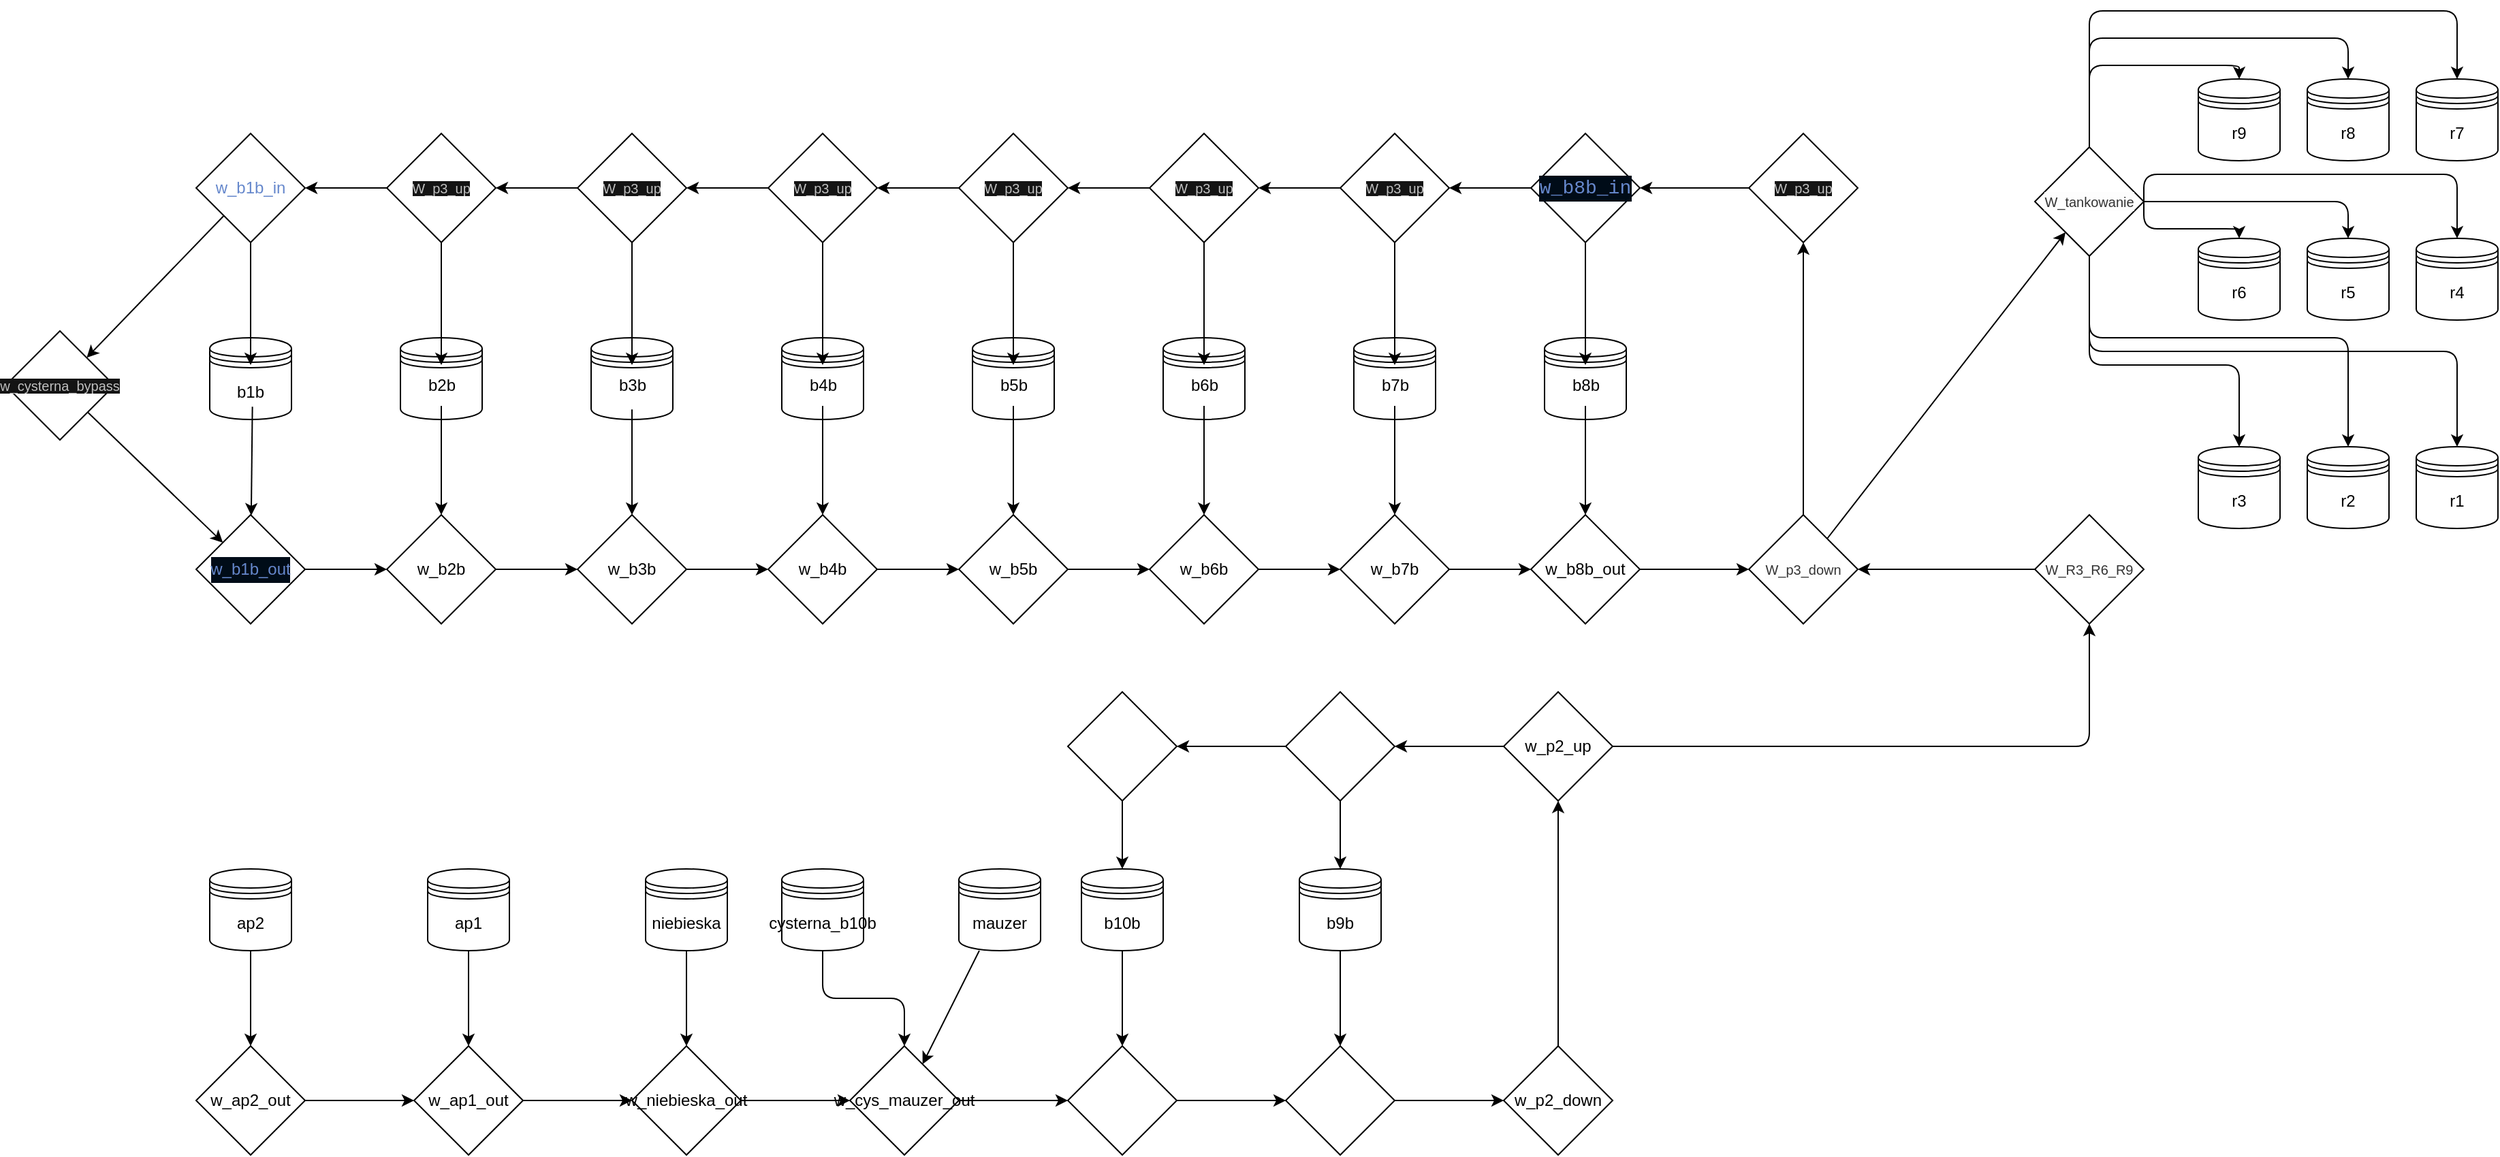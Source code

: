 <mxfile>
    <diagram id="aUfeEN6orobTdURWyKp8" name="strefa_brudna_apollo">
        <mxGraphModel dx="794" dy="424" grid="1" gridSize="10" guides="1" tooltips="1" connect="1" arrows="1" fold="1" page="1" pageScale="1" pageWidth="1920" pageHeight="1200" math="0" shadow="0">
            <root>
                <mxCell id="0"/>
                <mxCell id="1" parent="0"/>
                <mxCell id="37" value="b1b" style="shape=datastore;whiteSpace=wrap;html=1;" parent="1" vertex="1">
                    <mxGeometry x="184" y="300" width="60" height="60" as="geometry"/>
                </mxCell>
                <mxCell id="201" value="" style="edgeStyle=none;html=1;" parent="1" source="38" target="40" edge="1">
                    <mxGeometry relative="1" as="geometry"/>
                </mxCell>
                <mxCell id="38" value="&lt;div style=&quot;line-height: 19px; color: rgb(102, 136, 204); background-color: rgb(0, 12, 24);&quot;&gt;&lt;span style=&quot;color: rgb(102, 136, 204);&quot;&gt;w_b1b_out&lt;/span&gt;&lt;/div&gt;" style="rhombus;whiteSpace=wrap;html=1;" parent="1" vertex="1">
                    <mxGeometry x="174" y="430" width="80" height="80" as="geometry"/>
                </mxCell>
                <mxCell id="68" value="" style="edgeStyle=none;html=1;" parent="1" source="40" target="67" edge="1">
                    <mxGeometry relative="1" as="geometry"/>
                </mxCell>
                <mxCell id="40" value="w_b2b" style="rhombus;whiteSpace=wrap;html=1;" parent="1" vertex="1">
                    <mxGeometry x="314" y="430" width="80" height="80" as="geometry"/>
                </mxCell>
                <mxCell id="42" value="" style="shape=datastore;whiteSpace=wrap;html=1;" parent="1" vertex="1">
                    <mxGeometry x="324" y="300" width="60" height="60" as="geometry"/>
                </mxCell>
                <mxCell id="44" value="" style="shape=datastore;whiteSpace=wrap;html=1;" parent="1" vertex="1">
                    <mxGeometry x="464" y="300" width="60" height="60" as="geometry"/>
                </mxCell>
                <mxCell id="46" value="" style="shape=datastore;whiteSpace=wrap;html=1;" parent="1" vertex="1">
                    <mxGeometry x="604" y="300" width="60" height="60" as="geometry"/>
                </mxCell>
                <mxCell id="48" value="" style="shape=datastore;whiteSpace=wrap;html=1;" parent="1" vertex="1">
                    <mxGeometry x="744" y="300" width="60" height="60" as="geometry"/>
                </mxCell>
                <mxCell id="50" value="" style="shape=datastore;whiteSpace=wrap;html=1;" parent="1" vertex="1">
                    <mxGeometry x="884" y="300" width="60" height="60" as="geometry"/>
                </mxCell>
                <mxCell id="52" value="" style="shape=datastore;whiteSpace=wrap;html=1;" parent="1" vertex="1">
                    <mxGeometry x="1024" y="300" width="60" height="60" as="geometry"/>
                </mxCell>
                <mxCell id="54" value="" style="shape=datastore;whiteSpace=wrap;html=1;" parent="1" vertex="1">
                    <mxGeometry x="1164" y="300" width="60" height="60" as="geometry"/>
                </mxCell>
                <mxCell id="71" value="" style="edgeStyle=none;html=1;" parent="1" source="60" target="40" edge="1">
                    <mxGeometry relative="1" as="geometry"/>
                </mxCell>
                <mxCell id="60" value="b2b" style="text;html=1;align=center;verticalAlign=middle;resizable=0;points=[];autosize=1;strokeColor=none;fillColor=none;" parent="1" vertex="1">
                    <mxGeometry x="334" y="320" width="40" height="30" as="geometry"/>
                </mxCell>
                <mxCell id="79" value="" style="edgeStyle=none;html=1;" parent="1" source="61" target="78" edge="1">
                    <mxGeometry relative="1" as="geometry"/>
                </mxCell>
                <mxCell id="61" value="b7b" style="text;html=1;align=center;verticalAlign=middle;resizable=0;points=[];autosize=1;strokeColor=none;fillColor=none;" parent="1" vertex="1">
                    <mxGeometry x="1034" y="320" width="40" height="30" as="geometry"/>
                </mxCell>
                <mxCell id="77" value="" style="edgeStyle=none;html=1;" parent="1" source="62" target="76" edge="1">
                    <mxGeometry relative="1" as="geometry"/>
                </mxCell>
                <mxCell id="62" value="b6b" style="text;html=1;align=center;verticalAlign=middle;resizable=0;points=[];autosize=1;strokeColor=none;fillColor=none;" parent="1" vertex="1">
                    <mxGeometry x="894" y="320" width="40" height="30" as="geometry"/>
                </mxCell>
                <mxCell id="75" value="" style="edgeStyle=none;html=1;" parent="1" source="63" target="74" edge="1">
                    <mxGeometry relative="1" as="geometry"/>
                </mxCell>
                <mxCell id="63" value="b5b" style="text;html=1;align=center;verticalAlign=middle;resizable=0;points=[];autosize=1;strokeColor=none;fillColor=none;" parent="1" vertex="1">
                    <mxGeometry x="754" y="320" width="40" height="30" as="geometry"/>
                </mxCell>
                <mxCell id="73" value="" style="edgeStyle=none;html=1;" parent="1" source="64" target="69" edge="1">
                    <mxGeometry relative="1" as="geometry"/>
                </mxCell>
                <mxCell id="64" value="b4b" style="text;html=1;align=center;verticalAlign=middle;resizable=0;points=[];autosize=1;strokeColor=none;fillColor=none;" parent="1" vertex="1">
                    <mxGeometry x="614" y="320" width="40" height="30" as="geometry"/>
                </mxCell>
                <mxCell id="65" value="b3b" style="text;html=1;align=center;verticalAlign=middle;resizable=0;points=[];autosize=1;strokeColor=none;fillColor=none;" parent="1" vertex="1">
                    <mxGeometry x="474" y="320" width="40" height="30" as="geometry"/>
                </mxCell>
                <mxCell id="81" value="" style="edgeStyle=none;html=1;" parent="1" source="66" target="80" edge="1">
                    <mxGeometry relative="1" as="geometry"/>
                </mxCell>
                <mxCell id="66" value="b8b" style="text;html=1;align=center;verticalAlign=middle;resizable=0;points=[];autosize=1;strokeColor=none;fillColor=none;" parent="1" vertex="1">
                    <mxGeometry x="1174" y="320" width="40" height="30" as="geometry"/>
                </mxCell>
                <mxCell id="70" value="" style="edgeStyle=none;html=1;" parent="1" source="67" target="69" edge="1">
                    <mxGeometry relative="1" as="geometry"/>
                </mxCell>
                <object label="w_b3b" w_b3b="" id="67">
                    <mxCell style="rhombus;whiteSpace=wrap;html=1;" parent="1" vertex="1">
                        <mxGeometry x="454" y="430" width="80" height="80" as="geometry"/>
                    </mxCell>
                </object>
                <mxCell id="82" value="" style="edgeStyle=none;html=1;" parent="1" source="69" target="74" edge="1">
                    <mxGeometry relative="1" as="geometry"/>
                </mxCell>
                <object label="w_b4b" id="69">
                    <mxCell style="rhombus;whiteSpace=wrap;html=1;" parent="1" vertex="1">
                        <mxGeometry x="594" y="430" width="80" height="80" as="geometry"/>
                    </mxCell>
                </object>
                <mxCell id="83" value="" style="edgeStyle=none;html=1;" parent="1" source="74" target="76" edge="1">
                    <mxGeometry relative="1" as="geometry"/>
                </mxCell>
                <mxCell id="74" value="w_b5b" style="rhombus;whiteSpace=wrap;html=1;" parent="1" vertex="1">
                    <mxGeometry x="734" y="430" width="80" height="80" as="geometry"/>
                </mxCell>
                <mxCell id="84" value="" style="edgeStyle=none;html=1;" parent="1" source="76" target="78" edge="1">
                    <mxGeometry relative="1" as="geometry"/>
                </mxCell>
                <mxCell id="76" value="w_b6b" style="rhombus;whiteSpace=wrap;html=1;" parent="1" vertex="1">
                    <mxGeometry x="874" y="430" width="80" height="80" as="geometry"/>
                </mxCell>
                <mxCell id="85" value="" style="edgeStyle=none;html=1;" parent="1" source="78" target="80" edge="1">
                    <mxGeometry relative="1" as="geometry"/>
                </mxCell>
                <mxCell id="78" value="w_b7b" style="rhombus;whiteSpace=wrap;html=1;" parent="1" vertex="1">
                    <mxGeometry x="1014" y="430" width="80" height="80" as="geometry"/>
                </mxCell>
                <mxCell id="87" value="" style="edgeStyle=none;html=1;" parent="1" source="80" target="86" edge="1">
                    <mxGeometry relative="1" as="geometry"/>
                </mxCell>
                <mxCell id="80" value="w_b8b_out" style="rhombus;whiteSpace=wrap;html=1;" parent="1" vertex="1">
                    <mxGeometry x="1154" y="430" width="80" height="80" as="geometry"/>
                </mxCell>
                <mxCell id="39" value="" style="html=1;exitX=0.533;exitY=1.022;exitDx=0;exitDy=0;exitPerimeter=0;" parent="1" target="38" edge="1">
                    <mxGeometry relative="1" as="geometry">
                        <mxPoint x="215.32" y="350.66" as="sourcePoint"/>
                    </mxGeometry>
                </mxCell>
                <mxCell id="72" value="" style="edgeStyle=none;html=1;exitX=0.5;exitY=1.089;exitDx=0;exitDy=0;exitPerimeter=0;" parent="1" source="65" target="67" edge="1">
                    <mxGeometry relative="1" as="geometry"/>
                </mxCell>
                <mxCell id="89" value="" style="edgeStyle=none;html=1;exitX=0;exitY=0.5;exitDx=0;exitDy=0;entryX=1;entryY=0.5;entryDx=0;entryDy=0;" parent="1" source="88" target="86" edge="1">
                    <mxGeometry relative="1" as="geometry">
                        <mxPoint x="1430" y="450" as="targetPoint"/>
                    </mxGeometry>
                </mxCell>
                <mxCell id="92" value="" style="edgeStyle=none;html=1;" parent="1" source="86" target="91" edge="1">
                    <mxGeometry relative="1" as="geometry"/>
                </mxCell>
                <mxCell id="125" value="" style="edgeStyle=none;html=1;" parent="1" source="86" target="124" edge="1">
                    <mxGeometry relative="1" as="geometry"/>
                </mxCell>
                <mxCell id="86" value="&lt;p&gt;&lt;span style=&quot;color: rgb(51, 51, 51); text-wrap-mode: nowrap; background-color: rgb(253, 253, 253);&quot;&gt;&lt;font face=&quot;Helvetica&quot; style=&quot;font-size: 10px;&quot;&gt;W_p3_down&lt;/font&gt;&lt;/span&gt;&lt;/p&gt;" style="rhombus;whiteSpace=wrap;html=1;" parent="1" vertex="1">
                    <mxGeometry x="1314" y="430" width="80" height="80" as="geometry"/>
                </mxCell>
                <mxCell id="88" value="&lt;p&gt;&lt;span style=&quot;color: rgb(51, 51, 51); text-wrap-mode: nowrap; background-color: rgb(253, 253, 253);&quot;&gt;&lt;font face=&quot;Helvetica&quot; style=&quot;font-size: 10px;&quot;&gt;W_R3_R6_R9&lt;/font&gt;&lt;/span&gt;&lt;/p&gt;" style="rhombus;whiteSpace=wrap;html=1;" parent="1" vertex="1">
                    <mxGeometry x="1524" y="430" width="80" height="80" as="geometry"/>
                </mxCell>
                <mxCell id="94" value="" style="edgeStyle=none;html=1;" parent="1" source="91" target="93" edge="1">
                    <mxGeometry relative="1" as="geometry"/>
                </mxCell>
                <mxCell id="91" value="&lt;p&gt;&lt;span style=&quot;color: rgb(192, 192, 192); font-size: 10px; text-wrap-mode: nowrap; background-color: rgb(20, 20, 20);&quot;&gt;W_p3_up&lt;/span&gt;&lt;/p&gt;" style="rhombus;whiteSpace=wrap;html=1;" parent="1" vertex="1">
                    <mxGeometry x="1314" y="150" width="80" height="80" as="geometry"/>
                </mxCell>
                <mxCell id="96" value="" style="edgeStyle=none;html=1;" parent="1" source="93" target="95" edge="1">
                    <mxGeometry relative="1" as="geometry"/>
                </mxCell>
                <mxCell id="109" value="" style="edgeStyle=none;html=1;strokeColor=light-dark(#000000,#3EFF44);" parent="1" source="93" target="66" edge="1">
                    <mxGeometry relative="1" as="geometry"/>
                </mxCell>
                <mxCell id="93" value="&lt;div style=&quot;color: rgb(102, 136, 204); background-color: rgb(0, 12, 24); font-family: Consolas, &amp;quot;Courier New&amp;quot;, monospace; font-size: 14px; line-height: 19px; white-space: pre;&quot;&gt;&lt;span style=&quot;color: #6688cc;&quot;&gt;w_b8b_in&lt;/span&gt;&lt;/div&gt;" style="rhombus;whiteSpace=wrap;html=1;" parent="1" vertex="1">
                    <mxGeometry x="1154" y="150" width="80" height="80" as="geometry"/>
                </mxCell>
                <mxCell id="98" value="" style="edgeStyle=none;html=1;" parent="1" source="95" target="97" edge="1">
                    <mxGeometry relative="1" as="geometry"/>
                </mxCell>
                <mxCell id="110" value="" style="edgeStyle=none;html=1;strokeColor=light-dark(#000000,#3EFF44);" parent="1" source="95" target="61" edge="1">
                    <mxGeometry relative="1" as="geometry"/>
                </mxCell>
                <mxCell id="95" value="&lt;p&gt;&lt;span style=&quot;color: rgb(192, 192, 192); font-size: 10px; text-wrap-mode: nowrap; background-color: rgb(20, 20, 20);&quot;&gt;W_p3_up&lt;/span&gt;&lt;/p&gt;" style="rhombus;whiteSpace=wrap;html=1;" parent="1" vertex="1">
                    <mxGeometry x="1014" y="150" width="80" height="80" as="geometry"/>
                </mxCell>
                <mxCell id="100" value="" style="edgeStyle=none;html=1;" parent="1" source="97" target="99" edge="1">
                    <mxGeometry relative="1" as="geometry"/>
                </mxCell>
                <mxCell id="111" value="" style="edgeStyle=none;html=1;strokeColor=light-dark(#000000,#3EFF44);" parent="1" source="97" target="62" edge="1">
                    <mxGeometry relative="1" as="geometry"/>
                </mxCell>
                <mxCell id="97" value="&lt;p&gt;&lt;span style=&quot;color: rgb(192, 192, 192); font-size: 10px; text-wrap-mode: nowrap; background-color: rgb(20, 20, 20);&quot;&gt;W_p3_up&lt;/span&gt;&lt;/p&gt;" style="rhombus;whiteSpace=wrap;html=1;" parent="1" vertex="1">
                    <mxGeometry x="874" y="150" width="80" height="80" as="geometry"/>
                </mxCell>
                <mxCell id="102" value="" style="edgeStyle=none;html=1;" parent="1" source="99" target="101" edge="1">
                    <mxGeometry relative="1" as="geometry"/>
                </mxCell>
                <mxCell id="112" value="" style="edgeStyle=none;html=1;strokeColor=light-dark(#000000,#3EFF44);" parent="1" source="99" target="63" edge="1">
                    <mxGeometry relative="1" as="geometry"/>
                </mxCell>
                <mxCell id="99" value="&lt;p&gt;&lt;span style=&quot;color: rgb(192, 192, 192); font-size: 10px; text-wrap-mode: nowrap; background-color: rgb(20, 20, 20);&quot;&gt;W_p3_up&lt;/span&gt;&lt;/p&gt;" style="rhombus;whiteSpace=wrap;html=1;" parent="1" vertex="1">
                    <mxGeometry x="734" y="150" width="80" height="80" as="geometry"/>
                </mxCell>
                <mxCell id="104" value="" style="edgeStyle=none;html=1;" parent="1" source="101" target="103" edge="1">
                    <mxGeometry relative="1" as="geometry"/>
                </mxCell>
                <mxCell id="113" value="" style="edgeStyle=none;html=1;strokeColor=light-dark(#000000,#3EFF44);" parent="1" source="101" target="64" edge="1">
                    <mxGeometry relative="1" as="geometry"/>
                </mxCell>
                <mxCell id="101" value="&lt;p&gt;&lt;span style=&quot;color: rgb(192, 192, 192); font-size: 10px; text-wrap-mode: nowrap; background-color: rgb(20, 20, 20);&quot;&gt;W_p3_up&lt;/span&gt;&lt;/p&gt;" style="rhombus;whiteSpace=wrap;html=1;" parent="1" vertex="1">
                    <mxGeometry x="594" y="150" width="80" height="80" as="geometry"/>
                </mxCell>
                <mxCell id="106" value="" style="edgeStyle=none;html=1;" parent="1" source="103" target="105" edge="1">
                    <mxGeometry relative="1" as="geometry"/>
                </mxCell>
                <mxCell id="114" value="" style="edgeStyle=none;html=1;strokeColor=light-dark(#000000,#3EFF44);" parent="1" source="103" target="65" edge="1">
                    <mxGeometry relative="1" as="geometry"/>
                </mxCell>
                <mxCell id="103" value="&lt;p&gt;&lt;span style=&quot;color: rgb(192, 192, 192); font-size: 10px; text-wrap-mode: nowrap; background-color: rgb(20, 20, 20);&quot;&gt;W_p3_up&lt;/span&gt;&lt;/p&gt;" style="rhombus;whiteSpace=wrap;html=1;" parent="1" vertex="1">
                    <mxGeometry x="454" y="150" width="80" height="80" as="geometry"/>
                </mxCell>
                <mxCell id="108" value="" style="edgeStyle=none;html=1;" parent="1" source="105" target="107" edge="1">
                    <mxGeometry relative="1" as="geometry"/>
                </mxCell>
                <mxCell id="115" value="" style="edgeStyle=none;html=1;strokeColor=light-dark(#000000,#3EFF44);" parent="1" source="105" target="60" edge="1">
                    <mxGeometry relative="1" as="geometry"/>
                </mxCell>
                <mxCell id="105" value="&lt;p&gt;&lt;span style=&quot;color: rgb(192, 192, 192); font-size: 10px; text-wrap-mode: nowrap; background-color: rgb(20, 20, 20);&quot;&gt;W_p3_up&lt;/span&gt;&lt;/p&gt;" style="rhombus;whiteSpace=wrap;html=1;" parent="1" vertex="1">
                    <mxGeometry x="314" y="150" width="80" height="80" as="geometry"/>
                </mxCell>
                <mxCell id="116" value="" style="edgeStyle=none;html=1;fillColor=light-dark(transparent,#3EFF44);strokeColor=light-dark(#000000,#3EFF44);" parent="1" source="107" edge="1">
                    <mxGeometry relative="1" as="geometry">
                        <mxPoint x="214" y="320" as="targetPoint"/>
                    </mxGeometry>
                </mxCell>
                <mxCell id="118" value="" style="edgeStyle=none;html=1;" parent="1" source="107" target="117" edge="1">
                    <mxGeometry relative="1" as="geometry"/>
                </mxCell>
                <mxCell id="107" value="&lt;p style=&quot;line-height: 19px;&quot;&gt;&lt;span style=&quot;color: rgb(102, 136, 204);&quot;&gt;w_b1b_in&lt;/span&gt;&lt;/p&gt;" style="rhombus;whiteSpace=wrap;html=1;" parent="1" vertex="1">
                    <mxGeometry x="174" y="150" width="80" height="80" as="geometry"/>
                </mxCell>
                <mxCell id="119" value="" style="edgeStyle=none;html=1;" parent="1" source="117" target="38" edge="1">
                    <mxGeometry relative="1" as="geometry">
                        <mxPoint x="194" y="335" as="targetPoint"/>
                    </mxGeometry>
                </mxCell>
                <mxCell id="117" value="&lt;p&gt;&lt;span style=&quot;color: rgb(192, 192, 192); font-size: 10px; text-wrap-mode: nowrap; background-color: rgb(20, 20, 20);&quot;&gt;w_cysterna_bypass&lt;/span&gt;&lt;/p&gt;" style="rhombus;whiteSpace=wrap;html=1;" parent="1" vertex="1">
                    <mxGeometry x="34" y="295" width="80" height="80" as="geometry"/>
                </mxCell>
                <mxCell id="150" style="edgeStyle=orthogonalEdgeStyle;html=1;exitX=0.5;exitY=0;exitDx=0;exitDy=0;entryX=0.5;entryY=0;entryDx=0;entryDy=0;elbow=vertical;" parent="1" source="124" target="133" edge="1">
                    <mxGeometry relative="1" as="geometry"/>
                </mxCell>
                <mxCell id="151" style="edgeStyle=orthogonalEdgeStyle;html=1;exitX=0.5;exitY=0;exitDx=0;exitDy=0;entryX=0.5;entryY=0;entryDx=0;entryDy=0;elbow=vertical;" parent="1" source="124" target="134" edge="1">
                    <mxGeometry relative="1" as="geometry">
                        <Array as="points">
                            <mxPoint x="1564" y="80"/>
                            <mxPoint x="1754" y="80"/>
                        </Array>
                    </mxGeometry>
                </mxCell>
                <mxCell id="152" style="edgeStyle=orthogonalEdgeStyle;html=1;exitX=0.5;exitY=0;exitDx=0;exitDy=0;entryX=0.5;entryY=0;entryDx=0;entryDy=0;elbow=vertical;" parent="1" source="124" target="135" edge="1">
                    <mxGeometry relative="1" as="geometry">
                        <Array as="points">
                            <mxPoint x="1564" y="60"/>
                            <mxPoint x="1834" y="60"/>
                        </Array>
                    </mxGeometry>
                </mxCell>
                <mxCell id="153" style="edgeStyle=orthogonalEdgeStyle;html=1;exitX=1;exitY=0.5;exitDx=0;exitDy=0;entryX=0.5;entryY=0;entryDx=0;entryDy=0;elbow=vertical;" parent="1" source="124" target="136" edge="1">
                    <mxGeometry relative="1" as="geometry">
                        <Array as="points">
                            <mxPoint x="1604" y="220"/>
                            <mxPoint x="1674" y="220"/>
                        </Array>
                    </mxGeometry>
                </mxCell>
                <mxCell id="154" style="edgeStyle=orthogonalEdgeStyle;html=1;exitX=1;exitY=0.5;exitDx=0;exitDy=0;entryX=0.5;entryY=0;entryDx=0;entryDy=0;elbow=vertical;" parent="1" source="124" target="137" edge="1">
                    <mxGeometry relative="1" as="geometry"/>
                </mxCell>
                <mxCell id="155" style="edgeStyle=orthogonalEdgeStyle;html=1;exitX=1;exitY=0.5;exitDx=0;exitDy=0;entryX=0.5;entryY=0;entryDx=0;entryDy=0;elbow=vertical;" parent="1" source="124" target="138" edge="1">
                    <mxGeometry relative="1" as="geometry">
                        <Array as="points">
                            <mxPoint x="1604" y="180"/>
                            <mxPoint x="1834" y="180"/>
                        </Array>
                    </mxGeometry>
                </mxCell>
                <mxCell id="156" style="edgeStyle=orthogonalEdgeStyle;html=1;exitX=0.5;exitY=1;exitDx=0;exitDy=0;entryX=0.5;entryY=0;entryDx=0;entryDy=0;elbow=vertical;" parent="1" source="124" target="139" edge="1">
                    <mxGeometry relative="1" as="geometry">
                        <Array as="points">
                            <mxPoint x="1564" y="320"/>
                            <mxPoint x="1674" y="320"/>
                        </Array>
                    </mxGeometry>
                </mxCell>
                <mxCell id="157" style="edgeStyle=orthogonalEdgeStyle;html=1;exitX=0.5;exitY=1;exitDx=0;exitDy=0;entryX=0.5;entryY=0;entryDx=0;entryDy=0;elbow=vertical;" parent="1" source="124" target="140" edge="1">
                    <mxGeometry relative="1" as="geometry">
                        <Array as="points">
                            <mxPoint x="1564" y="300"/>
                            <mxPoint x="1754" y="300"/>
                        </Array>
                    </mxGeometry>
                </mxCell>
                <mxCell id="158" style="edgeStyle=orthogonalEdgeStyle;html=1;exitX=0.5;exitY=1;exitDx=0;exitDy=0;entryX=0.5;entryY=0;entryDx=0;entryDy=0;elbow=vertical;" parent="1" source="124" target="141" edge="1">
                    <mxGeometry relative="1" as="geometry"/>
                </mxCell>
                <mxCell id="124" value="&lt;p&gt;&lt;span style=&quot;color: rgb(51, 51, 51); text-wrap-mode: nowrap; background-color: rgb(253, 253, 253);&quot;&gt;&lt;font face=&quot;Helvetica&quot; style=&quot;font-size: 10px;&quot;&gt;W_tankowanie&lt;/font&gt;&lt;/span&gt;&lt;/p&gt;" style="rhombus;whiteSpace=wrap;html=1;" parent="1" vertex="1">
                    <mxGeometry x="1524" y="160" width="80" height="80" as="geometry"/>
                </mxCell>
                <mxCell id="133" value="r9" style="shape=datastore;whiteSpace=wrap;html=1;" parent="1" vertex="1">
                    <mxGeometry x="1644" y="110" width="60" height="60" as="geometry"/>
                </mxCell>
                <mxCell id="134" value="r8" style="shape=datastore;whiteSpace=wrap;html=1;" parent="1" vertex="1">
                    <mxGeometry x="1724" y="110" width="60" height="60" as="geometry"/>
                </mxCell>
                <mxCell id="135" value="r7" style="shape=datastore;whiteSpace=wrap;html=1;" parent="1" vertex="1">
                    <mxGeometry x="1804" y="110" width="60" height="60" as="geometry"/>
                </mxCell>
                <mxCell id="136" value="r6" style="shape=datastore;whiteSpace=wrap;html=1;" parent="1" vertex="1">
                    <mxGeometry x="1644" y="227" width="60" height="60" as="geometry"/>
                </mxCell>
                <mxCell id="137" value="r5" style="shape=datastore;whiteSpace=wrap;html=1;" parent="1" vertex="1">
                    <mxGeometry x="1724" y="227" width="60" height="60" as="geometry"/>
                </mxCell>
                <mxCell id="138" value="r4" style="shape=datastore;whiteSpace=wrap;html=1;" parent="1" vertex="1">
                    <mxGeometry x="1804" y="227" width="60" height="60" as="geometry"/>
                </mxCell>
                <mxCell id="139" value="r3" style="shape=datastore;whiteSpace=wrap;html=1;" parent="1" vertex="1">
                    <mxGeometry x="1644" y="380" width="60" height="60" as="geometry"/>
                </mxCell>
                <mxCell id="140" value="r2" style="shape=datastore;whiteSpace=wrap;html=1;" parent="1" vertex="1">
                    <mxGeometry x="1724" y="380" width="60" height="60" as="geometry"/>
                </mxCell>
                <mxCell id="141" value="r1" style="shape=datastore;whiteSpace=wrap;html=1;" parent="1" vertex="1">
                    <mxGeometry x="1804" y="380" width="60" height="60" as="geometry"/>
                </mxCell>
                <mxCell id="208" value="" style="edgeStyle=none;html=1;" parent="1" source="204" target="207" edge="1">
                    <mxGeometry relative="1" as="geometry"/>
                </mxCell>
                <mxCell id="204" value="ap2" style="shape=datastore;whiteSpace=wrap;html=1;" parent="1" vertex="1">
                    <mxGeometry x="184" y="690" width="60" height="60" as="geometry"/>
                </mxCell>
                <mxCell id="210" value="" style="edgeStyle=none;html=1;" parent="1" source="207" target="209" edge="1">
                    <mxGeometry relative="1" as="geometry"/>
                </mxCell>
                <mxCell id="207" value="w_ap2_out" style="rhombus;whiteSpace=wrap;html=1;" parent="1" vertex="1">
                    <mxGeometry x="174" y="820" width="80" height="80" as="geometry"/>
                </mxCell>
                <mxCell id="212" value="" style="edgeStyle=none;html=1;" parent="1" source="209" target="211" edge="1">
                    <mxGeometry relative="1" as="geometry"/>
                </mxCell>
                <mxCell id="209" value="w_ap1_out" style="rhombus;whiteSpace=wrap;html=1;" parent="1" vertex="1">
                    <mxGeometry x="334" y="820" width="80" height="80" as="geometry"/>
                </mxCell>
                <mxCell id="219" value="" style="edgeStyle=none;html=1;" parent="1" source="211" target="218" edge="1">
                    <mxGeometry relative="1" as="geometry"/>
                </mxCell>
                <mxCell id="211" value="w_niebieska_out" style="rhombus;whiteSpace=wrap;html=1;" parent="1" vertex="1">
                    <mxGeometry x="494" y="820" width="80" height="80" as="geometry"/>
                </mxCell>
                <mxCell id="214" value="" style="edgeStyle=none;html=1;" parent="1" source="213" target="209" edge="1">
                    <mxGeometry relative="1" as="geometry"/>
                </mxCell>
                <mxCell id="213" value="ap1" style="shape=datastore;whiteSpace=wrap;html=1;" parent="1" vertex="1">
                    <mxGeometry x="344" y="690" width="60" height="60" as="geometry"/>
                </mxCell>
                <mxCell id="217" value="" style="edgeStyle=none;html=1;" parent="1" source="215" target="211" edge="1">
                    <mxGeometry relative="1" as="geometry"/>
                </mxCell>
                <mxCell id="215" value="niebieska" style="shape=datastore;whiteSpace=wrap;html=1;" parent="1" vertex="1">
                    <mxGeometry x="504" y="690" width="60" height="60" as="geometry"/>
                </mxCell>
                <mxCell id="221" value="" style="edgeStyle=none;html=1;" parent="1" source="218" target="220" edge="1">
                    <mxGeometry relative="1" as="geometry"/>
                </mxCell>
                <mxCell id="218" value="w_cys_mauzer_out" style="rhombus;whiteSpace=wrap;html=1;" parent="1" vertex="1">
                    <mxGeometry x="654" y="820" width="80" height="80" as="geometry"/>
                </mxCell>
                <mxCell id="223" value="" style="edgeStyle=none;html=1;" parent="1" source="220" target="222" edge="1">
                    <mxGeometry relative="1" as="geometry"/>
                </mxCell>
                <mxCell id="220" value="" style="rhombus;whiteSpace=wrap;html=1;" parent="1" vertex="1">
                    <mxGeometry x="814" y="820" width="80" height="80" as="geometry"/>
                </mxCell>
                <mxCell id="232" value="" style="edgeStyle=none;html=1;" parent="1" source="222" target="231" edge="1">
                    <mxGeometry relative="1" as="geometry"/>
                </mxCell>
                <mxCell id="222" value="" style="rhombus;whiteSpace=wrap;html=1;" parent="1" vertex="1">
                    <mxGeometry x="974" y="820" width="80" height="80" as="geometry"/>
                </mxCell>
                <mxCell id="226" value="" style="edgeStyle=none;html=1;" parent="1" source="224" target="218" edge="1">
                    <mxGeometry relative="1" as="geometry"/>
                </mxCell>
                <mxCell id="224" value="mauzer" style="shape=datastore;whiteSpace=wrap;html=1;" parent="1" vertex="1">
                    <mxGeometry x="734" y="690" width="60" height="60" as="geometry"/>
                </mxCell>
                <mxCell id="230" value="" style="edgeStyle=none;html=1;" parent="1" source="227" target="222" edge="1">
                    <mxGeometry relative="1" as="geometry"/>
                </mxCell>
                <mxCell id="227" value="b9b" style="shape=datastore;whiteSpace=wrap;html=1;" parent="1" vertex="1">
                    <mxGeometry x="984" y="690" width="60" height="60" as="geometry"/>
                </mxCell>
                <mxCell id="229" value="" style="edgeStyle=none;html=1;" parent="1" source="228" target="220" edge="1">
                    <mxGeometry relative="1" as="geometry"/>
                </mxCell>
                <mxCell id="228" value="b10b" style="shape=datastore;whiteSpace=wrap;html=1;" parent="1" vertex="1">
                    <mxGeometry x="824" y="690" width="60" height="60" as="geometry"/>
                </mxCell>
                <mxCell id="234" value="" style="edgeStyle=none;html=1;" parent="1" source="231" target="233" edge="1">
                    <mxGeometry relative="1" as="geometry"/>
                </mxCell>
                <mxCell id="231" value="w_p2_down" style="rhombus;whiteSpace=wrap;html=1;" parent="1" vertex="1">
                    <mxGeometry x="1134" y="820" width="80" height="80" as="geometry"/>
                </mxCell>
                <mxCell id="236" value="" style="edgeStyle=none;html=1;" parent="1" source="233" target="235" edge="1">
                    <mxGeometry relative="1" as="geometry"/>
                </mxCell>
                <mxCell id="244" style="edgeStyle=orthogonalEdgeStyle;html=1;exitX=1;exitY=0.5;exitDx=0;exitDy=0;entryX=0.5;entryY=1;entryDx=0;entryDy=0;" parent="1" source="233" target="88" edge="1">
                    <mxGeometry relative="1" as="geometry"/>
                </mxCell>
                <mxCell id="233" value="w_p2_up" style="rhombus;whiteSpace=wrap;html=1;" parent="1" vertex="1">
                    <mxGeometry x="1134" y="560" width="80" height="80" as="geometry"/>
                </mxCell>
                <mxCell id="238" value="" style="edgeStyle=none;html=1;" parent="1" source="235" target="237" edge="1">
                    <mxGeometry relative="1" as="geometry"/>
                </mxCell>
                <mxCell id="240" value="" style="edgeStyle=none;html=1;" parent="1" source="235" target="227" edge="1">
                    <mxGeometry relative="1" as="geometry"/>
                </mxCell>
                <mxCell id="235" value="" style="rhombus;whiteSpace=wrap;html=1;" parent="1" vertex="1">
                    <mxGeometry x="974" y="560" width="80" height="80" as="geometry"/>
                </mxCell>
                <mxCell id="239" value="" style="edgeStyle=none;html=1;" parent="1" source="237" target="228" edge="1">
                    <mxGeometry relative="1" as="geometry"/>
                </mxCell>
                <mxCell id="237" value="" style="rhombus;whiteSpace=wrap;html=1;" parent="1" vertex="1">
                    <mxGeometry x="814" y="560" width="80" height="80" as="geometry"/>
                </mxCell>
                <mxCell id="247" value="" style="edgeStyle=orthogonalEdgeStyle;html=1;" parent="1" source="245" target="218" edge="1">
                    <mxGeometry relative="1" as="geometry"/>
                </mxCell>
                <mxCell id="245" value="cysterna_b10b" style="shape=datastore;whiteSpace=wrap;html=1;" parent="1" vertex="1">
                    <mxGeometry x="604" y="690" width="60" height="60" as="geometry"/>
                </mxCell>
            </root>
        </mxGraphModel>
    </diagram>
    <diagram id="gT8dffemrlYhREmek6Ko" name="strefa_czysta">
        <mxGraphModel dx="1323" dy="707" grid="1" gridSize="10" guides="1" tooltips="1" connect="1" arrows="1" fold="1" page="1" pageScale="1" pageWidth="1920" pageHeight="1200" math="0" shadow="0">
            <root>
                <mxCell id="0"/>
                <mxCell id="1" parent="0"/>
                <mxCell id="OxMggm65sIaO-c9FBiSc-33" value="" style="group" parent="1" vertex="1" connectable="0">
                    <mxGeometry x="350" y="470" width="80" height="450" as="geometry"/>
                </mxCell>
                <mxCell id="OxMggm65sIaO-c9FBiSc-15" value="" style="edgeStyle=orthogonalEdgeStyle;html=1;noEdgeStyle=1;orthogonal=1;" parent="OxMggm65sIaO-c9FBiSc-33" source="OxMggm65sIaO-c9FBiSc-1" target="OxMggm65sIaO-c9FBiSc-14" edge="1">
                    <mxGeometry relative="1" as="geometry">
                        <Array as="points">
                            <mxPoint x="180" y="322"/>
                            <mxPoint x="180" y="398"/>
                        </Array>
                    </mxGeometry>
                </mxCell>
                <mxCell id="OxMggm65sIaO-c9FBiSc-1" value="b12c" style="shape=cylinder3;whiteSpace=wrap;html=1;boundedLbl=1;backgroundOutline=1;size=15;" parent="OxMggm65sIaO-c9FBiSc-33" vertex="1">
                    <mxGeometry x="150" y="180" width="60" height="130" as="geometry"/>
                </mxCell>
                <mxCell id="OxMggm65sIaO-c9FBiSc-220" style="edgeStyle=orthogonalEdgeStyle;html=1;exitX=0;exitY=0.5;exitDx=0;exitDy=0;entryX=1;entryY=1;entryDx=0;entryDy=0;fillColor=#60a917;strokeColor=#2D7600;" parent="OxMggm65sIaO-c9FBiSc-33" source="OxMggm65sIaO-c9FBiSc-14" target="OxMggm65sIaO-c9FBiSc-219" edge="1">
                    <mxGeometry relative="1" as="geometry"/>
                </mxCell>
                <mxCell id="OxMggm65sIaO-c9FBiSc-14" value="&lt;div style=&quot;color: rgb(102, 136, 204); background-color: rgb(0, 12, 24); font-family: Consolas, &amp;quot;Courier New&amp;quot;, monospace; line-height: 16px; white-space: pre;&quot;&gt;&lt;span style=&quot;color: rgb(34, 170, 68);&quot;&gt;w_b12c_out&lt;/span&gt;&lt;/div&gt;" style="rhombus;whiteSpace=wrap;html=1;" parent="OxMggm65sIaO-c9FBiSc-33" vertex="1">
                    <mxGeometry x="140" y="410" width="80" height="80" as="geometry"/>
                </mxCell>
                <mxCell id="OxMggm65sIaO-c9FBiSc-31" value="" style="edgeStyle=orthogonalEdgeStyle;html=1;noEdgeStyle=1;orthogonal=1;" parent="OxMggm65sIaO-c9FBiSc-33" source="OxMggm65sIaO-c9FBiSc-29" target="OxMggm65sIaO-c9FBiSc-1" edge="1">
                    <mxGeometry relative="1" as="geometry">
                        <Array as="points">
                            <mxPoint x="180" y="92"/>
                            <mxPoint x="180" y="168"/>
                        </Array>
                    </mxGeometry>
                </mxCell>
                <mxCell id="OxMggm65sIaO-c9FBiSc-29" value="&lt;div style=&quot;color: rgb(102, 136, 204); background-color: rgb(0, 12, 24); font-family: Consolas, &amp;quot;Courier New&amp;quot;, monospace; line-height: 16px; white-space: pre;&quot;&gt;&lt;span style=&quot;color: rgb(34, 170, 68);&quot;&gt;w_b12c_in&lt;/span&gt;&lt;/div&gt;" style="rhombus;whiteSpace=wrap;html=1;" parent="OxMggm65sIaO-c9FBiSc-33" vertex="1">
                    <mxGeometry x="140" width="80" height="80" as="geometry"/>
                </mxCell>
                <mxCell id="OxMggm65sIaO-c9FBiSc-225" style="edgeStyle=orthogonalEdgeStyle;html=1;exitX=0.5;exitY=0;exitDx=0;exitDy=0;entryX=0;entryY=0.5;entryDx=0;entryDy=0;fillColor=#60a917;strokeColor=#2D7600;" parent="OxMggm65sIaO-c9FBiSc-33" source="OxMggm65sIaO-c9FBiSc-219" target="OxMggm65sIaO-c9FBiSc-29" edge="1">
                    <mxGeometry relative="1" as="geometry"/>
                </mxCell>
                <mxCell id="OxMggm65sIaO-c9FBiSc-219" value="w_pompa_b12c" style="rhombus;whiteSpace=wrap;html=1;" parent="OxMggm65sIaO-c9FBiSc-33" vertex="1">
                    <mxGeometry y="190" width="80" height="80" as="geometry"/>
                </mxCell>
                <mxCell id="OxMggm65sIaO-c9FBiSc-106" value="" style="group" parent="1" vertex="1" connectable="0">
                    <mxGeometry x="620" y="470" width="80" height="450" as="geometry"/>
                </mxCell>
                <mxCell id="OxMggm65sIaO-c9FBiSc-107" value="" style="edgeStyle=orthogonalEdgeStyle;html=1;noEdgeStyle=1;orthogonal=1;" parent="OxMggm65sIaO-c9FBiSc-106" source="OxMggm65sIaO-c9FBiSc-108" target="OxMggm65sIaO-c9FBiSc-109" edge="1">
                    <mxGeometry relative="1" as="geometry">
                        <Array as="points">
                            <mxPoint x="180" y="322"/>
                            <mxPoint x="180" y="398"/>
                        </Array>
                    </mxGeometry>
                </mxCell>
                <mxCell id="OxMggm65sIaO-c9FBiSc-108" value="b11c" style="shape=cylinder3;whiteSpace=wrap;html=1;boundedLbl=1;backgroundOutline=1;size=15;" parent="OxMggm65sIaO-c9FBiSc-106" vertex="1">
                    <mxGeometry x="150" y="180" width="60" height="130" as="geometry"/>
                </mxCell>
                <mxCell id="OxMggm65sIaO-c9FBiSc-109" value="" style="rhombus;whiteSpace=wrap;html=1;" parent="OxMggm65sIaO-c9FBiSc-106" vertex="1">
                    <mxGeometry x="140" y="410" width="80" height="80" as="geometry"/>
                </mxCell>
                <mxCell id="OxMggm65sIaO-c9FBiSc-110" value="" style="edgeStyle=orthogonalEdgeStyle;html=1;noEdgeStyle=1;orthogonal=1;" parent="OxMggm65sIaO-c9FBiSc-106" source="OxMggm65sIaO-c9FBiSc-111" target="OxMggm65sIaO-c9FBiSc-108" edge="1">
                    <mxGeometry relative="1" as="geometry">
                        <Array as="points">
                            <mxPoint x="180" y="92"/>
                            <mxPoint x="180" y="168"/>
                        </Array>
                    </mxGeometry>
                </mxCell>
                <mxCell id="OxMggm65sIaO-c9FBiSc-111" value="" style="rhombus;whiteSpace=wrap;html=1;" parent="OxMggm65sIaO-c9FBiSc-106" vertex="1">
                    <mxGeometry x="140" width="80" height="80" as="geometry"/>
                </mxCell>
                <mxCell id="OxMggm65sIaO-c9FBiSc-112" value="" style="group" parent="1" vertex="1" connectable="0">
                    <mxGeometry x="900" y="470" width="80" height="450" as="geometry"/>
                </mxCell>
                <mxCell id="OxMggm65sIaO-c9FBiSc-113" value="" style="edgeStyle=orthogonalEdgeStyle;html=1;noEdgeStyle=1;orthogonal=1;" parent="OxMggm65sIaO-c9FBiSc-112" source="OxMggm65sIaO-c9FBiSc-114" target="OxMggm65sIaO-c9FBiSc-115" edge="1">
                    <mxGeometry relative="1" as="geometry">
                        <Array as="points">
                            <mxPoint x="180" y="322"/>
                            <mxPoint x="180" y="398"/>
                        </Array>
                    </mxGeometry>
                </mxCell>
                <mxCell id="OxMggm65sIaO-c9FBiSc-114" value="b10c" style="shape=cylinder3;whiteSpace=wrap;html=1;boundedLbl=1;backgroundOutline=1;size=15;" parent="OxMggm65sIaO-c9FBiSc-112" vertex="1">
                    <mxGeometry x="150" y="180" width="60" height="130" as="geometry"/>
                </mxCell>
                <mxCell id="OxMggm65sIaO-c9FBiSc-115" value="" style="rhombus;whiteSpace=wrap;html=1;" parent="OxMggm65sIaO-c9FBiSc-112" vertex="1">
                    <mxGeometry x="140" y="410" width="80" height="80" as="geometry"/>
                </mxCell>
                <mxCell id="OxMggm65sIaO-c9FBiSc-116" value="" style="edgeStyle=orthogonalEdgeStyle;html=1;noEdgeStyle=1;orthogonal=1;" parent="OxMggm65sIaO-c9FBiSc-112" source="OxMggm65sIaO-c9FBiSc-117" target="OxMggm65sIaO-c9FBiSc-114" edge="1">
                    <mxGeometry relative="1" as="geometry">
                        <Array as="points">
                            <mxPoint x="180" y="92"/>
                            <mxPoint x="180" y="168"/>
                        </Array>
                    </mxGeometry>
                </mxCell>
                <mxCell id="OxMggm65sIaO-c9FBiSc-117" value="" style="rhombus;whiteSpace=wrap;html=1;" parent="OxMggm65sIaO-c9FBiSc-112" vertex="1">
                    <mxGeometry x="140" width="80" height="80" as="geometry"/>
                </mxCell>
                <mxCell id="OxMggm65sIaO-c9FBiSc-130" value="" style="group" parent="1" vertex="1" connectable="0">
                    <mxGeometry x="1740" y="470" width="80" height="450" as="geometry"/>
                </mxCell>
                <mxCell id="OxMggm65sIaO-c9FBiSc-131" value="" style="edgeStyle=orthogonalEdgeStyle;html=1;noEdgeStyle=1;orthogonal=1;" parent="OxMggm65sIaO-c9FBiSc-130" source="OxMggm65sIaO-c9FBiSc-132" target="OxMggm65sIaO-c9FBiSc-133" edge="1">
                    <mxGeometry relative="1" as="geometry">
                        <Array as="points">
                            <mxPoint x="180" y="322"/>
                            <mxPoint x="180" y="398"/>
                        </Array>
                    </mxGeometry>
                </mxCell>
                <mxCell id="OxMggm65sIaO-c9FBiSc-132" value="b7c" style="shape=cylinder3;whiteSpace=wrap;html=1;boundedLbl=1;backgroundOutline=1;size=15;" parent="OxMggm65sIaO-c9FBiSc-130" vertex="1">
                    <mxGeometry x="150" y="180" width="60" height="130" as="geometry"/>
                </mxCell>
                <mxCell id="OxMggm65sIaO-c9FBiSc-133" value="" style="rhombus;whiteSpace=wrap;html=1;" parent="OxMggm65sIaO-c9FBiSc-130" vertex="1">
                    <mxGeometry x="140" y="410" width="80" height="80" as="geometry"/>
                </mxCell>
                <mxCell id="OxMggm65sIaO-c9FBiSc-134" value="" style="edgeStyle=orthogonalEdgeStyle;html=1;noEdgeStyle=1;orthogonal=1;" parent="OxMggm65sIaO-c9FBiSc-130" source="OxMggm65sIaO-c9FBiSc-135" target="OxMggm65sIaO-c9FBiSc-132" edge="1">
                    <mxGeometry relative="1" as="geometry">
                        <Array as="points">
                            <mxPoint x="180" y="92"/>
                            <mxPoint x="180" y="168"/>
                        </Array>
                    </mxGeometry>
                </mxCell>
                <mxCell id="OxMggm65sIaO-c9FBiSc-135" value="" style="rhombus;whiteSpace=wrap;html=1;" parent="OxMggm65sIaO-c9FBiSc-130" vertex="1">
                    <mxGeometry x="140" width="80" height="80" as="geometry"/>
                </mxCell>
                <mxCell id="OxMggm65sIaO-c9FBiSc-136" value="" style="group" parent="1" vertex="1" connectable="0">
                    <mxGeometry x="2020" y="470" width="80" height="450" as="geometry"/>
                </mxCell>
                <mxCell id="OxMggm65sIaO-c9FBiSc-137" value="" style="edgeStyle=orthogonalEdgeStyle;html=1;noEdgeStyle=1;orthogonal=1;" parent="OxMggm65sIaO-c9FBiSc-136" source="OxMggm65sIaO-c9FBiSc-138" target="OxMggm65sIaO-c9FBiSc-139" edge="1">
                    <mxGeometry relative="1" as="geometry">
                        <Array as="points">
                            <mxPoint x="180" y="322"/>
                            <mxPoint x="180" y="398"/>
                        </Array>
                    </mxGeometry>
                </mxCell>
                <mxCell id="OxMggm65sIaO-c9FBiSc-138" value="b6c" style="shape=cylinder3;whiteSpace=wrap;html=1;boundedLbl=1;backgroundOutline=1;size=15;" parent="OxMggm65sIaO-c9FBiSc-136" vertex="1">
                    <mxGeometry x="150" y="180" width="60" height="130" as="geometry"/>
                </mxCell>
                <mxCell id="OxMggm65sIaO-c9FBiSc-139" value="" style="rhombus;whiteSpace=wrap;html=1;" parent="OxMggm65sIaO-c9FBiSc-136" vertex="1">
                    <mxGeometry x="140" y="410" width="80" height="80" as="geometry"/>
                </mxCell>
                <mxCell id="OxMggm65sIaO-c9FBiSc-140" value="" style="edgeStyle=orthogonalEdgeStyle;html=1;noEdgeStyle=1;orthogonal=1;" parent="OxMggm65sIaO-c9FBiSc-136" source="OxMggm65sIaO-c9FBiSc-141" target="OxMggm65sIaO-c9FBiSc-138" edge="1">
                    <mxGeometry relative="1" as="geometry">
                        <Array as="points">
                            <mxPoint x="180" y="92"/>
                            <mxPoint x="180" y="168"/>
                        </Array>
                    </mxGeometry>
                </mxCell>
                <mxCell id="OxMggm65sIaO-c9FBiSc-141" value="" style="rhombus;whiteSpace=wrap;html=1;" parent="OxMggm65sIaO-c9FBiSc-136" vertex="1">
                    <mxGeometry x="140" width="80" height="80" as="geometry"/>
                </mxCell>
                <mxCell id="OxMggm65sIaO-c9FBiSc-142" value="" style="group" parent="1" vertex="1" connectable="0">
                    <mxGeometry x="2300" y="470" width="80" height="450" as="geometry"/>
                </mxCell>
                <mxCell id="OxMggm65sIaO-c9FBiSc-143" value="" style="edgeStyle=orthogonalEdgeStyle;html=1;noEdgeStyle=1;orthogonal=1;" parent="OxMggm65sIaO-c9FBiSc-142" source="OxMggm65sIaO-c9FBiSc-144" target="OxMggm65sIaO-c9FBiSc-145" edge="1">
                    <mxGeometry relative="1" as="geometry">
                        <Array as="points">
                            <mxPoint x="180" y="322"/>
                            <mxPoint x="180" y="398"/>
                        </Array>
                    </mxGeometry>
                </mxCell>
                <mxCell id="OxMggm65sIaO-c9FBiSc-144" value="b5c" style="shape=cylinder3;whiteSpace=wrap;html=1;boundedLbl=1;backgroundOutline=1;size=15;" parent="OxMggm65sIaO-c9FBiSc-142" vertex="1">
                    <mxGeometry x="150" y="180" width="60" height="130" as="geometry"/>
                </mxCell>
                <mxCell id="OxMggm65sIaO-c9FBiSc-145" value="" style="rhombus;whiteSpace=wrap;html=1;" parent="OxMggm65sIaO-c9FBiSc-142" vertex="1">
                    <mxGeometry x="140" y="410" width="80" height="80" as="geometry"/>
                </mxCell>
                <mxCell id="OxMggm65sIaO-c9FBiSc-146" value="" style="edgeStyle=orthogonalEdgeStyle;html=1;noEdgeStyle=1;orthogonal=1;" parent="OxMggm65sIaO-c9FBiSc-142" source="OxMggm65sIaO-c9FBiSc-147" target="OxMggm65sIaO-c9FBiSc-144" edge="1">
                    <mxGeometry relative="1" as="geometry">
                        <Array as="points">
                            <mxPoint x="180" y="92"/>
                            <mxPoint x="180" y="168"/>
                        </Array>
                    </mxGeometry>
                </mxCell>
                <mxCell id="OxMggm65sIaO-c9FBiSc-147" value="" style="rhombus;whiteSpace=wrap;html=1;" parent="OxMggm65sIaO-c9FBiSc-142" vertex="1">
                    <mxGeometry x="140" width="80" height="80" as="geometry"/>
                </mxCell>
                <mxCell id="OxMggm65sIaO-c9FBiSc-148" value="" style="group" parent="1" vertex="1" connectable="0">
                    <mxGeometry x="2580" y="470" width="80" height="450" as="geometry"/>
                </mxCell>
                <mxCell id="OxMggm65sIaO-c9FBiSc-149" value="" style="edgeStyle=orthogonalEdgeStyle;html=1;noEdgeStyle=1;orthogonal=1;" parent="OxMggm65sIaO-c9FBiSc-148" source="OxMggm65sIaO-c9FBiSc-150" target="OxMggm65sIaO-c9FBiSc-151" edge="1">
                    <mxGeometry relative="1" as="geometry">
                        <Array as="points">
                            <mxPoint x="180" y="322"/>
                            <mxPoint x="180" y="398"/>
                        </Array>
                    </mxGeometry>
                </mxCell>
                <mxCell id="OxMggm65sIaO-c9FBiSc-150" value="b4c" style="shape=cylinder3;whiteSpace=wrap;html=1;boundedLbl=1;backgroundOutline=1;size=15;" parent="OxMggm65sIaO-c9FBiSc-148" vertex="1">
                    <mxGeometry x="150" y="180" width="60" height="130" as="geometry"/>
                </mxCell>
                <mxCell id="OxMggm65sIaO-c9FBiSc-151" value="" style="rhombus;whiteSpace=wrap;html=1;" parent="OxMggm65sIaO-c9FBiSc-148" vertex="1">
                    <mxGeometry x="140" y="410" width="80" height="80" as="geometry"/>
                </mxCell>
                <mxCell id="OxMggm65sIaO-c9FBiSc-152" value="" style="edgeStyle=orthogonalEdgeStyle;html=1;noEdgeStyle=1;orthogonal=1;" parent="OxMggm65sIaO-c9FBiSc-148" source="OxMggm65sIaO-c9FBiSc-153" target="OxMggm65sIaO-c9FBiSc-150" edge="1">
                    <mxGeometry relative="1" as="geometry">
                        <Array as="points">
                            <mxPoint x="180" y="92"/>
                            <mxPoint x="180" y="168"/>
                        </Array>
                    </mxGeometry>
                </mxCell>
                <mxCell id="OxMggm65sIaO-c9FBiSc-153" value="w_b4c_b3c_b2c_b1c_in" style="rhombus;whiteSpace=wrap;html=1;" parent="OxMggm65sIaO-c9FBiSc-148" vertex="1">
                    <mxGeometry x="140" width="80" height="80" as="geometry"/>
                </mxCell>
                <mxCell id="OxMggm65sIaO-c9FBiSc-154" value="" style="group" parent="1" vertex="1" connectable="0">
                    <mxGeometry x="2860" y="470" width="80" height="450" as="geometry"/>
                </mxCell>
                <mxCell id="OxMggm65sIaO-c9FBiSc-155" value="" style="edgeStyle=orthogonalEdgeStyle;html=1;noEdgeStyle=1;orthogonal=1;" parent="OxMggm65sIaO-c9FBiSc-154" source="OxMggm65sIaO-c9FBiSc-156" target="OxMggm65sIaO-c9FBiSc-157" edge="1">
                    <mxGeometry relative="1" as="geometry">
                        <Array as="points">
                            <mxPoint x="180" y="322"/>
                            <mxPoint x="180" y="398"/>
                        </Array>
                    </mxGeometry>
                </mxCell>
                <mxCell id="OxMggm65sIaO-c9FBiSc-156" value="b3c" style="shape=cylinder3;whiteSpace=wrap;html=1;boundedLbl=1;backgroundOutline=1;size=15;" parent="OxMggm65sIaO-c9FBiSc-154" vertex="1">
                    <mxGeometry x="150" y="180" width="60" height="130" as="geometry"/>
                </mxCell>
                <mxCell id="OxMggm65sIaO-c9FBiSc-157" value="" style="rhombus;whiteSpace=wrap;html=1;" parent="OxMggm65sIaO-c9FBiSc-154" vertex="1">
                    <mxGeometry x="140" y="410" width="80" height="80" as="geometry"/>
                </mxCell>
                <mxCell id="OxMggm65sIaO-c9FBiSc-160" value="" style="group" parent="1" vertex="1" connectable="0">
                    <mxGeometry x="3140" y="470" width="80" height="450" as="geometry"/>
                </mxCell>
                <mxCell id="OxMggm65sIaO-c9FBiSc-161" value="" style="edgeStyle=orthogonalEdgeStyle;html=1;noEdgeStyle=1;orthogonal=1;" parent="OxMggm65sIaO-c9FBiSc-160" source="OxMggm65sIaO-c9FBiSc-162" target="OxMggm65sIaO-c9FBiSc-163" edge="1">
                    <mxGeometry relative="1" as="geometry">
                        <Array as="points">
                            <mxPoint x="180" y="322"/>
                            <mxPoint x="180" y="398"/>
                        </Array>
                    </mxGeometry>
                </mxCell>
                <mxCell id="OxMggm65sIaO-c9FBiSc-162" value="b2c" style="shape=cylinder3;whiteSpace=wrap;html=1;boundedLbl=1;backgroundOutline=1;size=15;" parent="OxMggm65sIaO-c9FBiSc-160" vertex="1">
                    <mxGeometry x="150" y="180" width="60" height="130" as="geometry"/>
                </mxCell>
                <mxCell id="OxMggm65sIaO-c9FBiSc-163" value="" style="rhombus;whiteSpace=wrap;html=1;" parent="OxMggm65sIaO-c9FBiSc-160" vertex="1">
                    <mxGeometry x="140" y="410" width="80" height="80" as="geometry"/>
                </mxCell>
                <mxCell id="OxMggm65sIaO-c9FBiSc-166" value="" style="group" parent="1" vertex="1" connectable="0">
                    <mxGeometry x="3410" y="480" width="90" height="450" as="geometry"/>
                </mxCell>
                <mxCell id="OxMggm65sIaO-c9FBiSc-167" value="" style="edgeStyle=orthogonalEdgeStyle;html=1;noEdgeStyle=1;orthogonal=1;" parent="OxMggm65sIaO-c9FBiSc-166" source="OxMggm65sIaO-c9FBiSc-168" target="OxMggm65sIaO-c9FBiSc-169" edge="1">
                    <mxGeometry relative="1" as="geometry">
                        <Array as="points">
                            <mxPoint x="180" y="322"/>
                            <mxPoint x="180" y="398"/>
                        </Array>
                    </mxGeometry>
                </mxCell>
                <mxCell id="OxMggm65sIaO-c9FBiSc-168" value="b1c" style="shape=cylinder3;whiteSpace=wrap;html=1;boundedLbl=1;backgroundOutline=1;size=15;" parent="OxMggm65sIaO-c9FBiSc-166" vertex="1">
                    <mxGeometry x="150" y="180" width="60" height="130" as="geometry"/>
                </mxCell>
                <mxCell id="OxMggm65sIaO-c9FBiSc-169" value="w_b1c_out" style="rhombus;whiteSpace=wrap;html=1;" parent="OxMggm65sIaO-c9FBiSc-166" vertex="1">
                    <mxGeometry x="140" y="410" width="80" height="80" as="geometry"/>
                </mxCell>
                <mxCell id="OxMggm65sIaO-c9FBiSc-165" value="w_b2c_b1c_in" style="rhombus;whiteSpace=wrap;html=1;" parent="OxMggm65sIaO-c9FBiSc-166" vertex="1">
                    <mxGeometry x="10" width="80" height="80" as="geometry"/>
                </mxCell>
                <mxCell id="OxMggm65sIaO-c9FBiSc-215" style="edgeStyle=orthogonalEdgeStyle;html=1;exitX=1;exitY=0.5;exitDx=0;exitDy=0;entryX=0.5;entryY=0;entryDx=0;entryDy=0;entryPerimeter=0;fillColor=#60a917;strokeColor=#2D7600;" parent="OxMggm65sIaO-c9FBiSc-166" source="OxMggm65sIaO-c9FBiSc-165" target="OxMggm65sIaO-c9FBiSc-168" edge="1">
                    <mxGeometry relative="1" as="geometry"/>
                </mxCell>
                <mxCell id="OxMggm65sIaO-c9FBiSc-175" style="edgeStyle=orthogonalEdgeStyle;html=1;exitX=0;exitY=0;exitDx=0;exitDy=0;entryX=1;entryY=0.5;entryDx=0;entryDy=0;fillColor=#60a917;strokeColor=#2D7600;" parent="1" source="OxMggm65sIaO-c9FBiSc-127" target="OxMggm65sIaO-c9FBiSc-179" edge="1">
                    <mxGeometry relative="1" as="geometry"/>
                </mxCell>
                <mxCell id="OxMggm65sIaO-c9FBiSc-180" value="" style="edgeStyle=orthogonalEdgeStyle;html=1;" parent="1" source="OxMggm65sIaO-c9FBiSc-121" target="OxMggm65sIaO-c9FBiSc-179" edge="1">
                    <mxGeometry relative="1" as="geometry"/>
                </mxCell>
                <mxCell id="OxMggm65sIaO-c9FBiSc-181" value="" style="edgeStyle=orthogonalEdgeStyle;html=1;exitX=1;exitY=0.5;exitDx=0;exitDy=0;entryX=0;entryY=0.5;entryDx=0;entryDy=0;fillColor=#60a917;strokeColor=#2D7600;" parent="1" source="OxMggm65sIaO-c9FBiSc-121" target="OxMggm65sIaO-c9FBiSc-179" edge="1">
                    <mxGeometry relative="1" as="geometry">
                        <mxPoint x="1400" y="920" as="sourcePoint"/>
                        <mxPoint x="1600" y="920" as="targetPoint"/>
                    </mxGeometry>
                </mxCell>
                <mxCell id="OxMggm65sIaO-c9FBiSc-200" value="" style="edgeStyle=orthogonalEdgeStyle;html=1;fillColor=#60a917;strokeColor=#2D7600;" parent="1" source="OxMggm65sIaO-c9FBiSc-179" target="OxMggm65sIaO-c9FBiSc-199" edge="1">
                    <mxGeometry relative="1" as="geometry"/>
                </mxCell>
                <mxCell id="OxMggm65sIaO-c9FBiSc-179" value="w_pompa_mieszanki_down" style="rhombus;whiteSpace=wrap;html=1;" parent="1" vertex="1">
                    <mxGeometry x="1470" y="760" width="80" height="80" as="geometry"/>
                </mxCell>
                <mxCell id="OxMggm65sIaO-c9FBiSc-119" value="" style="edgeStyle=orthogonalEdgeStyle;html=1;noEdgeStyle=1;orthogonal=1;" parent="1" source="OxMggm65sIaO-c9FBiSc-120" target="OxMggm65sIaO-c9FBiSc-121" edge="1">
                    <mxGeometry relative="1" as="geometry">
                        <Array as="points">
                            <mxPoint x="1360" y="792"/>
                            <mxPoint x="1360" y="868"/>
                        </Array>
                    </mxGeometry>
                </mxCell>
                <mxCell id="OxMggm65sIaO-c9FBiSc-120" value="b9c" style="shape=cylinder3;whiteSpace=wrap;html=1;boundedLbl=1;backgroundOutline=1;size=15;" parent="1" vertex="1">
                    <mxGeometry x="1330" y="650" width="60" height="130" as="geometry"/>
                </mxCell>
                <mxCell id="OxMggm65sIaO-c9FBiSc-121" value="&lt;div style=&quot;color: rgb(102, 136, 204); background-color: rgb(0, 12, 24); font-family: Consolas, &amp;quot;Courier New&amp;quot;, monospace; line-height: 16px; white-space: pre;&quot;&gt;&lt;span style=&quot;color: #22aa44;&quot;&gt;w_b9c_out&lt;/span&gt;&lt;/div&gt;" style="rhombus;whiteSpace=wrap;html=1;" parent="1" vertex="1">
                    <mxGeometry x="1320" y="820" width="80" height="80" as="geometry"/>
                </mxCell>
                <mxCell id="OxMggm65sIaO-c9FBiSc-122" value="" style="edgeStyle=orthogonalEdgeStyle;html=1;noEdgeStyle=1;orthogonal=1;" parent="1" source="OxMggm65sIaO-c9FBiSc-123" target="OxMggm65sIaO-c9FBiSc-120" edge="1">
                    <mxGeometry relative="1" as="geometry">
                        <Array as="points">
                            <mxPoint x="1360" y="562"/>
                            <mxPoint x="1360" y="638"/>
                        </Array>
                    </mxGeometry>
                </mxCell>
                <mxCell id="OxMggm65sIaO-c9FBiSc-231" style="edgeStyle=orthogonalEdgeStyle;html=1;exitX=0;exitY=1;exitDx=0;exitDy=0;entryX=1;entryY=1;entryDx=0;entryDy=0;" parent="1" source="OxMggm65sIaO-c9FBiSc-123" target="OxMggm65sIaO-c9FBiSc-117" edge="1">
                    <mxGeometry relative="1" as="geometry"/>
                </mxCell>
                <mxCell id="OxMggm65sIaO-c9FBiSc-123" value="&lt;div style=&quot;color: rgb(102, 136, 204); background-color: rgb(0, 12, 24); font-family: Consolas, &amp;quot;Courier New&amp;quot;, monospace; line-height: 16px; white-space: pre;&quot;&gt;&lt;span style=&quot;color: #22aa44;&quot;&gt;w_b9c_in&lt;/span&gt;&lt;/div&gt;" style="rhombus;whiteSpace=wrap;html=1;" parent="1" vertex="1">
                    <mxGeometry x="1320" y="470" width="80" height="80" as="geometry"/>
                </mxCell>
                <mxCell id="OxMggm65sIaO-c9FBiSc-125" value="" style="edgeStyle=orthogonalEdgeStyle;html=1;noEdgeStyle=1;orthogonal=1;" parent="1" source="OxMggm65sIaO-c9FBiSc-126" target="OxMggm65sIaO-c9FBiSc-127" edge="1">
                    <mxGeometry relative="1" as="geometry">
                        <Array as="points">
                            <mxPoint x="1640" y="792"/>
                            <mxPoint x="1640" y="868"/>
                        </Array>
                    </mxGeometry>
                </mxCell>
                <mxCell id="OxMggm65sIaO-c9FBiSc-126" value="b8c" style="shape=cylinder3;whiteSpace=wrap;html=1;boundedLbl=1;backgroundOutline=1;size=15;" parent="1" vertex="1">
                    <mxGeometry x="1610" y="650" width="60" height="130" as="geometry"/>
                </mxCell>
                <mxCell id="OxMggm65sIaO-c9FBiSc-127" value="&lt;div style=&quot;color: rgb(102, 136, 204); background-color: rgb(0, 12, 24); font-family: Consolas, &amp;quot;Courier New&amp;quot;, monospace; line-height: 16px; white-space: pre;&quot;&gt;&lt;span style=&quot;color: #22aa44;&quot;&gt;w_b8c_out&lt;/span&gt;&lt;/div&gt;" style="rhombus;whiteSpace=wrap;html=1;" parent="1" vertex="1">
                    <mxGeometry x="1600" y="820" width="80" height="80" as="geometry"/>
                </mxCell>
                <mxCell id="OxMggm65sIaO-c9FBiSc-128" value="" style="edgeStyle=orthogonalEdgeStyle;html=1;noEdgeStyle=1;orthogonal=1;" parent="1" source="OxMggm65sIaO-c9FBiSc-129" target="OxMggm65sIaO-c9FBiSc-126" edge="1">
                    <mxGeometry relative="1" as="geometry">
                        <Array as="points">
                            <mxPoint x="1640" y="562"/>
                            <mxPoint x="1640" y="638"/>
                        </Array>
                    </mxGeometry>
                </mxCell>
                <mxCell id="OxMggm65sIaO-c9FBiSc-207" style="edgeStyle=orthogonalEdgeStyle;html=1;exitX=1;exitY=0.5;exitDx=0;exitDy=0;entryX=0;entryY=0.5;entryDx=0;entryDy=0;" parent="1" source="OxMggm65sIaO-c9FBiSc-129" target="OxMggm65sIaO-c9FBiSc-135" edge="1">
                    <mxGeometry relative="1" as="geometry"/>
                </mxCell>
                <mxCell id="OxMggm65sIaO-c9FBiSc-129" value="&lt;div style=&quot;color: rgb(102, 136, 204); background-color: rgb(0, 12, 24); font-family: Consolas, &amp;quot;Courier New&amp;quot;, monospace; font-size: 14px; line-height: 19px; white-space: pre;&quot;&gt;&lt;span style=&quot;color: #6688cc;&quot;&gt;w_b8c_in&lt;/span&gt;&lt;/div&gt;" style="rhombus;whiteSpace=wrap;html=1;" parent="1" vertex="1">
                    <mxGeometry x="1600" y="470" width="80" height="80" as="geometry"/>
                </mxCell>
                <mxCell id="OxMggm65sIaO-c9FBiSc-189" style="edgeStyle=orthogonalEdgeStyle;html=1;exitX=0.5;exitY=0;exitDx=0;exitDy=0;entryX=0.5;entryY=1;entryDx=0;entryDy=0;fillColor=#60a917;strokeColor=#2D7600;" parent="1" source="OxMggm65sIaO-c9FBiSc-186" target="OxMggm65sIaO-c9FBiSc-179" edge="1">
                    <mxGeometry relative="1" as="geometry"/>
                </mxCell>
                <mxCell id="OxMggm65sIaO-c9FBiSc-186" value="w_pompa_mieszanki_rurociag" style="rhombus;whiteSpace=wrap;html=1;" parent="1" vertex="1">
                    <mxGeometry x="1470" y="880" width="80" height="80" as="geometry"/>
                </mxCell>
                <mxCell id="OxMggm65sIaO-c9FBiSc-187" value="" style="edgeStyle=orthogonalEdgeStyle;html=1;fillColor=#60a917;strokeColor=#2D7600;" parent="1" source="OxMggm65sIaO-c9FBiSc-115" target="OxMggm65sIaO-c9FBiSc-186" edge="1">
                    <mxGeometry relative="1" as="geometry"/>
                </mxCell>
                <mxCell id="OxMggm65sIaO-c9FBiSc-188" style="edgeStyle=orthogonalEdgeStyle;html=1;exitX=0;exitY=0.5;exitDx=0;exitDy=0;entryX=1;entryY=0.5;entryDx=0;entryDy=0;fillColor=#60a917;strokeColor=#2D7600;" parent="1" source="OxMggm65sIaO-c9FBiSc-133" target="OxMggm65sIaO-c9FBiSc-186" edge="1">
                    <mxGeometry relative="1" as="geometry"/>
                </mxCell>
                <mxCell id="OxMggm65sIaO-c9FBiSc-190" style="edgeStyle=orthogonalEdgeStyle;html=1;exitX=0;exitY=0.5;exitDx=0;exitDy=0;entryX=1;entryY=0.5;entryDx=0;entryDy=0;" parent="1" source="OxMggm65sIaO-c9FBiSc-139" target="OxMggm65sIaO-c9FBiSc-133" edge="1">
                    <mxGeometry relative="1" as="geometry"/>
                </mxCell>
                <mxCell id="OxMggm65sIaO-c9FBiSc-191" style="edgeStyle=orthogonalEdgeStyle;html=1;exitX=0;exitY=0.5;exitDx=0;exitDy=0;entryX=1;entryY=0.5;entryDx=0;entryDy=0;" parent="1" source="OxMggm65sIaO-c9FBiSc-145" target="OxMggm65sIaO-c9FBiSc-139" edge="1">
                    <mxGeometry relative="1" as="geometry"/>
                </mxCell>
                <mxCell id="OxMggm65sIaO-c9FBiSc-192" style="edgeStyle=orthogonalEdgeStyle;html=1;exitX=0;exitY=0.5;exitDx=0;exitDy=0;entryX=1;entryY=0.5;entryDx=0;entryDy=0;" parent="1" source="OxMggm65sIaO-c9FBiSc-151" target="OxMggm65sIaO-c9FBiSc-145" edge="1">
                    <mxGeometry relative="1" as="geometry"/>
                </mxCell>
                <mxCell id="OxMggm65sIaO-c9FBiSc-193" style="edgeStyle=orthogonalEdgeStyle;html=1;exitX=0;exitY=0.5;exitDx=0;exitDy=0;entryX=1;entryY=0.5;entryDx=0;entryDy=0;" parent="1" source="OxMggm65sIaO-c9FBiSc-157" target="OxMggm65sIaO-c9FBiSc-151" edge="1">
                    <mxGeometry relative="1" as="geometry"/>
                </mxCell>
                <mxCell id="OxMggm65sIaO-c9FBiSc-194" style="edgeStyle=orthogonalEdgeStyle;html=1;exitX=0;exitY=0.5;exitDx=0;exitDy=0;entryX=1;entryY=0.5;entryDx=0;entryDy=0;" parent="1" source="OxMggm65sIaO-c9FBiSc-163" target="OxMggm65sIaO-c9FBiSc-157" edge="1">
                    <mxGeometry relative="1" as="geometry"/>
                </mxCell>
                <mxCell id="OxMggm65sIaO-c9FBiSc-195" style="edgeStyle=orthogonalEdgeStyle;html=1;exitX=0;exitY=0.5;exitDx=0;exitDy=0;entryX=1;entryY=0.5;entryDx=0;entryDy=0;" parent="1" source="OxMggm65sIaO-c9FBiSc-169" target="OxMggm65sIaO-c9FBiSc-163" edge="1">
                    <mxGeometry relative="1" as="geometry"/>
                </mxCell>
                <mxCell id="OxMggm65sIaO-c9FBiSc-234" style="edgeStyle=orthogonalEdgeStyle;html=1;exitX=0.5;exitY=1;exitDx=0;exitDy=0;exitPerimeter=0;entryX=0.5;entryY=1;entryDx=0;entryDy=0;fillColor=#60a917;strokeColor=#2D7600;" parent="1" source="OxMggm65sIaO-c9FBiSc-198" target="OxMggm65sIaO-c9FBiSc-219" edge="1">
                    <mxGeometry relative="1" as="geometry">
                        <mxPoint x="360" y="810" as="targetPoint"/>
                    </mxGeometry>
                </mxCell>
                <mxCell id="OxMggm65sIaO-c9FBiSc-198" value="biala" style="shape=cylinder3;whiteSpace=wrap;html=1;boundedLbl=1;backgroundOutline=1;size=15;rotation=-90;" parent="1" vertex="1">
                    <mxGeometry x="130" y="730" width="60" height="140" as="geometry"/>
                </mxCell>
                <mxCell id="OxMggm65sIaO-c9FBiSc-233" style="edgeStyle=orthogonalEdgeStyle;html=1;exitX=0.5;exitY=0;exitDx=0;exitDy=0;exitPerimeter=0;entryX=0;entryY=1;entryDx=0;entryDy=0;fillColor=#60a917;strokeColor=#2D7600;" parent="1" source="OxMggm65sIaO-c9FBiSc-196" target="OxMggm65sIaO-c9FBiSc-219" edge="1">
                    <mxGeometry relative="1" as="geometry">
                        <Array as="points">
                            <mxPoint x="100" y="420"/>
                            <mxPoint x="100" y="550"/>
                            <mxPoint x="200" y="550"/>
                            <mxPoint x="200" y="740"/>
                            <mxPoint x="370" y="740"/>
                        </Array>
                    </mxGeometry>
                </mxCell>
                <mxCell id="OxMggm65sIaO-c9FBiSc-196" value="cysterna_b12c" style="shape=cylinder3;whiteSpace=wrap;html=1;boundedLbl=1;backgroundOutline=1;size=15;rotation=-90;" parent="1" vertex="1">
                    <mxGeometry x="170" y="350" width="60" height="140" as="geometry"/>
                </mxCell>
                <mxCell id="OxMggm65sIaO-c9FBiSc-201" value="" style="edgeStyle=orthogonalEdgeStyle;html=1;fillColor=#60a917;strokeColor=#2D7600;" parent="1" source="OxMggm65sIaO-c9FBiSc-199" target="OxMggm65sIaO-c9FBiSc-129" edge="1">
                    <mxGeometry relative="1" as="geometry"/>
                </mxCell>
                <mxCell id="OxMggm65sIaO-c9FBiSc-202" value="" style="edgeStyle=orthogonalEdgeStyle;html=1;fillColor=#60a917;strokeColor=#2D7600;" parent="1" source="OxMggm65sIaO-c9FBiSc-199" target="OxMggm65sIaO-c9FBiSc-123" edge="1">
                    <mxGeometry relative="1" as="geometry"/>
                </mxCell>
                <mxCell id="OxMggm65sIaO-c9FBiSc-199" value="w_pompa_mieszanki_up" style="rhombus;whiteSpace=wrap;html=1;" parent="1" vertex="1">
                    <mxGeometry x="1470" y="470" width="80" height="80" as="geometry"/>
                </mxCell>
                <mxCell id="OxMggm65sIaO-c9FBiSc-204" value="w_fz_fn_oczyszczalnia" style="rhombus;whiteSpace=wrap;html=1;" parent="1" vertex="1">
                    <mxGeometry x="1210" y="220" width="80" height="80" as="geometry"/>
                </mxCell>
                <mxCell id="OxMggm65sIaO-c9FBiSc-206" style="edgeStyle=orthogonalEdgeStyle;html=1;exitX=0;exitY=0.5;exitDx=0;exitDy=0;entryX=0.5;entryY=0;entryDx=0;entryDy=0;fillColor=#60a917;strokeColor=#2D7600;" parent="1" source="OxMggm65sIaO-c9FBiSc-204" target="OxMggm65sIaO-c9FBiSc-199" edge="1">
                    <mxGeometry relative="1" as="geometry"/>
                </mxCell>
                <mxCell id="OxMggm65sIaO-c9FBiSc-208" style="edgeStyle=orthogonalEdgeStyle;html=1;exitX=1;exitY=0.5;exitDx=0;exitDy=0;entryX=0;entryY=0.5;entryDx=0;entryDy=0;" parent="1" source="OxMggm65sIaO-c9FBiSc-135" target="OxMggm65sIaO-c9FBiSc-141" edge="1">
                    <mxGeometry relative="1" as="geometry"/>
                </mxCell>
                <mxCell id="OxMggm65sIaO-c9FBiSc-209" style="edgeStyle=orthogonalEdgeStyle;html=1;exitX=1;exitY=0.5;exitDx=0;exitDy=0;entryX=0;entryY=0.5;entryDx=0;entryDy=0;" parent="1" source="OxMggm65sIaO-c9FBiSc-141" target="OxMggm65sIaO-c9FBiSc-147" edge="1">
                    <mxGeometry relative="1" as="geometry"/>
                </mxCell>
                <mxCell id="OxMggm65sIaO-c9FBiSc-210" style="edgeStyle=orthogonalEdgeStyle;html=1;exitX=1;exitY=0.5;exitDx=0;exitDy=0;entryX=0;entryY=0.5;entryDx=0;entryDy=0;" parent="1" source="OxMggm65sIaO-c9FBiSc-147" target="OxMggm65sIaO-c9FBiSc-153" edge="1">
                    <mxGeometry relative="1" as="geometry"/>
                </mxCell>
                <mxCell id="OxMggm65sIaO-c9FBiSc-216" style="edgeStyle=orthogonalEdgeStyle;html=1;exitX=0;exitY=0.5;exitDx=0;exitDy=0;fillColor=#60a917;strokeColor=#2D7600;" parent="1" source="OxMggm65sIaO-c9FBiSc-165" target="OxMggm65sIaO-c9FBiSc-162" edge="1">
                    <mxGeometry relative="1" as="geometry"/>
                </mxCell>
                <mxCell id="OxMggm65sIaO-c9FBiSc-217" style="edgeStyle=orthogonalEdgeStyle;html=1;exitX=0.5;exitY=0;exitDx=0;exitDy=0;entryX=0.5;entryY=0;entryDx=0;entryDy=0;fillColor=#60a917;strokeColor=#2D7600;" parent="1" source="OxMggm65sIaO-c9FBiSc-153" target="OxMggm65sIaO-c9FBiSc-165" edge="1">
                    <mxGeometry relative="1" as="geometry">
                        <Array as="points">
                            <mxPoint x="2760" y="440"/>
                            <mxPoint x="3460" y="440"/>
                        </Array>
                    </mxGeometry>
                </mxCell>
                <mxCell id="OxMggm65sIaO-c9FBiSc-218" style="edgeStyle=orthogonalEdgeStyle;html=1;exitX=1;exitY=0.5;exitDx=0;exitDy=0;entryX=0.5;entryY=0;entryDx=0;entryDy=0;entryPerimeter=0;fillColor=#60a917;strokeColor=#2D7600;" parent="1" source="OxMggm65sIaO-c9FBiSc-153" target="OxMggm65sIaO-c9FBiSc-156" edge="1">
                    <mxGeometry relative="1" as="geometry"/>
                </mxCell>
                <mxCell id="OxMggm65sIaO-c9FBiSc-221" style="edgeStyle=orthogonalEdgeStyle;html=1;exitX=0;exitY=0;exitDx=0;exitDy=0;entryX=1;entryY=0;entryDx=0;entryDy=0;" parent="1" source="OxMggm65sIaO-c9FBiSc-115" target="OxMggm65sIaO-c9FBiSc-109" edge="1">
                    <mxGeometry relative="1" as="geometry"/>
                </mxCell>
                <mxCell id="OxMggm65sIaO-c9FBiSc-222" style="edgeStyle=orthogonalEdgeStyle;html=1;exitX=1;exitY=1;exitDx=0;exitDy=0;entryX=0;entryY=1;entryDx=0;entryDy=0;" parent="1" source="OxMggm65sIaO-c9FBiSc-109" target="OxMggm65sIaO-c9FBiSc-115" edge="1">
                    <mxGeometry relative="1" as="geometry"/>
                </mxCell>
                <mxCell id="OxMggm65sIaO-c9FBiSc-223" style="edgeStyle=orthogonalEdgeStyle;html=1;exitX=0;exitY=0;exitDx=0;exitDy=0;entryX=1;entryY=0;entryDx=0;entryDy=0;" parent="1" source="OxMggm65sIaO-c9FBiSc-109" target="OxMggm65sIaO-c9FBiSc-14" edge="1">
                    <mxGeometry relative="1" as="geometry"/>
                </mxCell>
                <mxCell id="OxMggm65sIaO-c9FBiSc-224" style="edgeStyle=orthogonalEdgeStyle;html=1;exitX=1;exitY=1;exitDx=0;exitDy=0;entryX=0;entryY=1;entryDx=0;entryDy=0;" parent="1" source="OxMggm65sIaO-c9FBiSc-14" target="OxMggm65sIaO-c9FBiSc-109" edge="1">
                    <mxGeometry relative="1" as="geometry"/>
                </mxCell>
                <mxCell id="OxMggm65sIaO-c9FBiSc-226" style="edgeStyle=orthogonalEdgeStyle;html=1;exitX=1;exitY=0;exitDx=0;exitDy=0;entryX=0;entryY=0;entryDx=0;entryDy=0;" parent="1" source="OxMggm65sIaO-c9FBiSc-29" target="OxMggm65sIaO-c9FBiSc-111" edge="1">
                    <mxGeometry relative="1" as="geometry"/>
                </mxCell>
                <mxCell id="OxMggm65sIaO-c9FBiSc-227" style="edgeStyle=orthogonalEdgeStyle;html=1;exitX=0;exitY=1;exitDx=0;exitDy=0;entryX=1;entryY=1;entryDx=0;entryDy=0;" parent="1" source="OxMggm65sIaO-c9FBiSc-111" target="OxMggm65sIaO-c9FBiSc-29" edge="1">
                    <mxGeometry relative="1" as="geometry"/>
                </mxCell>
                <mxCell id="OxMggm65sIaO-c9FBiSc-228" style="edgeStyle=orthogonalEdgeStyle;html=1;exitX=1;exitY=0;exitDx=0;exitDy=0;entryX=0;entryY=0;entryDx=0;entryDy=0;" parent="1" source="OxMggm65sIaO-c9FBiSc-111" target="OxMggm65sIaO-c9FBiSc-117" edge="1">
                    <mxGeometry relative="1" as="geometry"/>
                </mxCell>
                <mxCell id="OxMggm65sIaO-c9FBiSc-229" style="edgeStyle=orthogonalEdgeStyle;html=1;exitX=0;exitY=1;exitDx=0;exitDy=0;entryX=1;entryY=1;entryDx=0;entryDy=0;" parent="1" source="OxMggm65sIaO-c9FBiSc-117" target="OxMggm65sIaO-c9FBiSc-111" edge="1">
                    <mxGeometry relative="1" as="geometry"/>
                </mxCell>
                <mxCell id="OxMggm65sIaO-c9FBiSc-230" style="edgeStyle=orthogonalEdgeStyle;html=1;exitX=1;exitY=0;exitDx=0;exitDy=0;entryX=0;entryY=0;entryDx=0;entryDy=0;" parent="1" source="OxMggm65sIaO-c9FBiSc-117" target="OxMggm65sIaO-c9FBiSc-123" edge="1">
                    <mxGeometry relative="1" as="geometry"/>
                </mxCell>
                <mxCell id="OxMggm65sIaO-c9FBiSc-232" style="edgeStyle=orthogonalEdgeStyle;html=1;exitX=0;exitY=0.5;exitDx=0;exitDy=0;entryX=0.5;entryY=1;entryDx=0;entryDy=0;entryPerimeter=0;fillColor=#60a917;strokeColor=#2D7600;" parent="1" source="OxMggm65sIaO-c9FBiSc-219" target="OxMggm65sIaO-c9FBiSc-196" edge="1">
                    <mxGeometry relative="1" as="geometry"/>
                </mxCell>
            </root>
        </mxGraphModel>
    </diagram>
</mxfile>